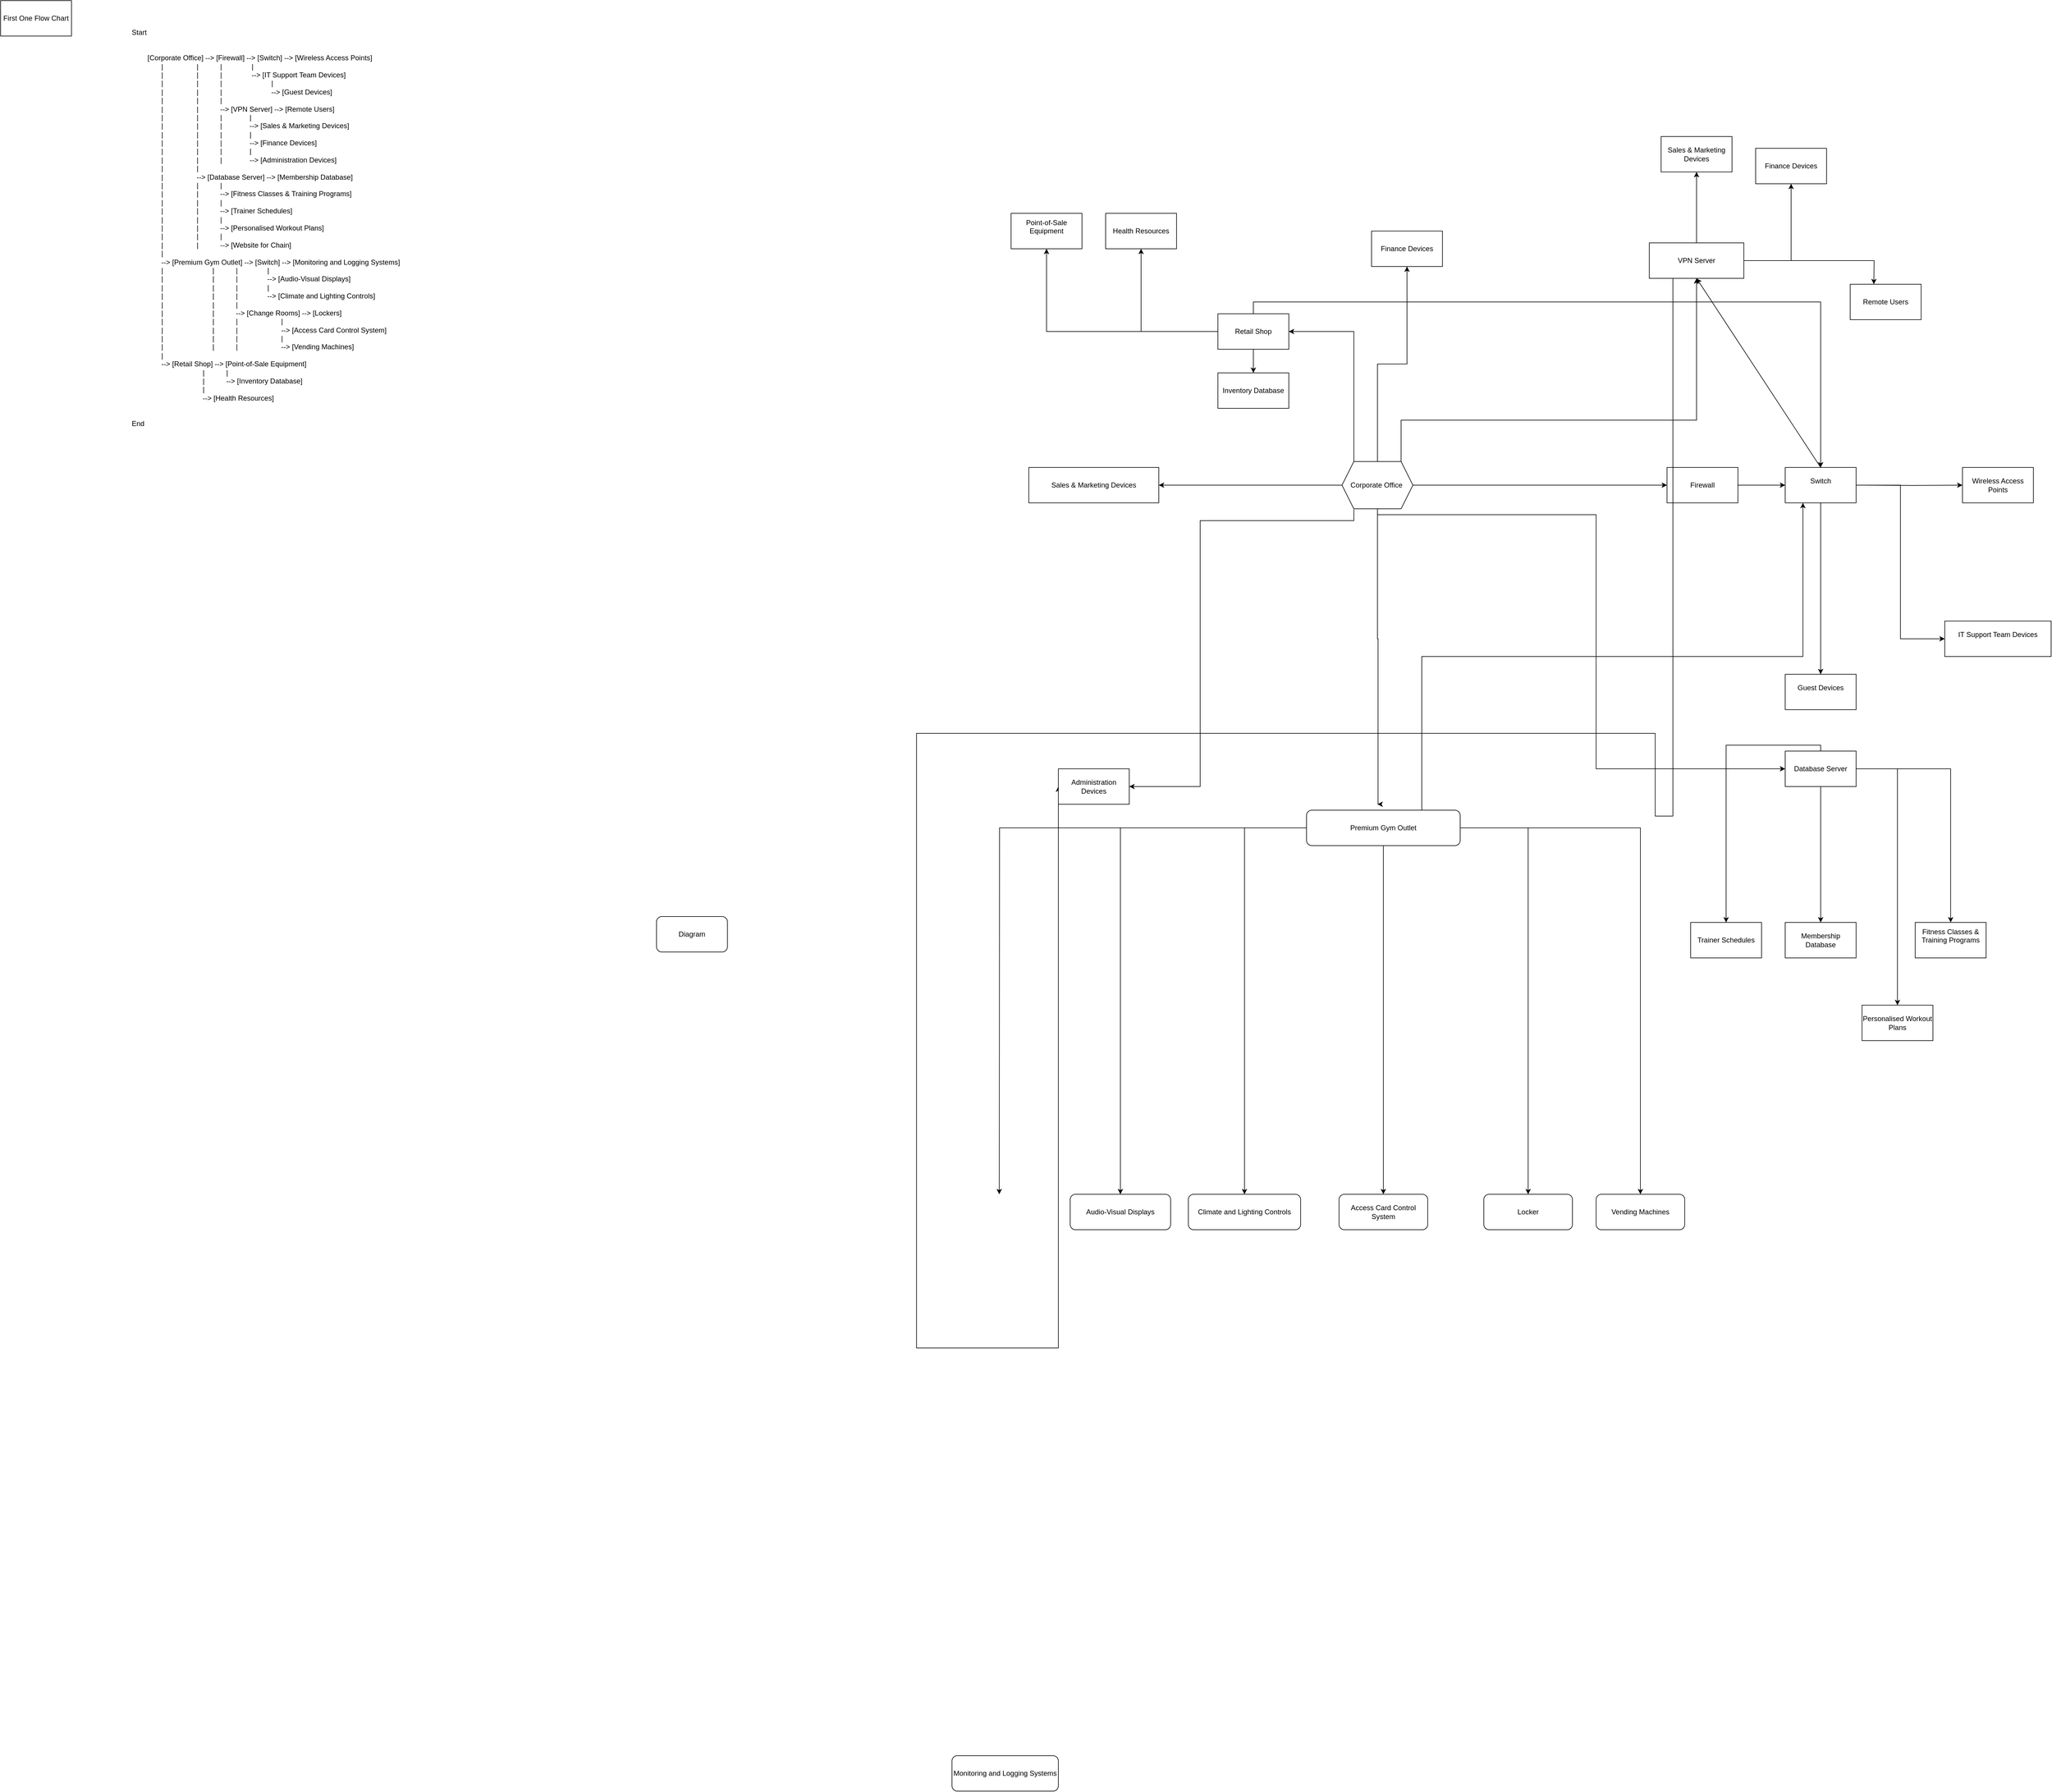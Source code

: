 <mxfile version="24.2.7" type="github">
  <diagram name="Page-1" id="nvy7uOrWsjUSk5zU5eBN">
    <mxGraphModel dx="2868" dy="1572" grid="1" gridSize="10" guides="1" tooltips="1" connect="1" arrows="1" fold="1" page="1" pageScale="1" pageWidth="4681" pageHeight="3300" math="0" shadow="0">
      <root>
        <mxCell id="0" />
        <mxCell id="1" parent="0" />
        <mxCell id="oyg4kVYM0f8zrYxWqMyF-1" value="" style="edgeStyle=orthogonalEdgeStyle;rounded=0;orthogonalLoop=1;jettySize=auto;html=1;" parent="1" source="oyg4kVYM0f8zrYxWqMyF-9" target="oyg4kVYM0f8zrYxWqMyF-11" edge="1">
          <mxGeometry relative="1" as="geometry" />
        </mxCell>
        <mxCell id="oyg4kVYM0f8zrYxWqMyF-2" value="" style="edgeStyle=orthogonalEdgeStyle;rounded=0;orthogonalLoop=1;jettySize=auto;html=1;" parent="1" source="oyg4kVYM0f8zrYxWqMyF-9" target="oyg4kVYM0f8zrYxWqMyF-12" edge="1">
          <mxGeometry relative="1" as="geometry" />
        </mxCell>
        <mxCell id="oyg4kVYM0f8zrYxWqMyF-3" style="edgeStyle=orthogonalEdgeStyle;rounded=0;orthogonalLoop=1;jettySize=auto;html=1;entryX=0.5;entryY=1;entryDx=0;entryDy=0;" parent="1" source="oyg4kVYM0f8zrYxWqMyF-9" target="oyg4kVYM0f8zrYxWqMyF-17" edge="1">
          <mxGeometry relative="1" as="geometry">
            <mxPoint x="2390" y="700" as="targetPoint" />
            <Array as="points">
              <mxPoint x="2430" y="800" />
              <mxPoint x="2930" y="800" />
            </Array>
          </mxGeometry>
        </mxCell>
        <mxCell id="oyg4kVYM0f8zrYxWqMyF-4" value="" style="edgeStyle=orthogonalEdgeStyle;rounded=0;orthogonalLoop=1;jettySize=auto;html=1;exitX=0.167;exitY=1.013;exitDx=0;exitDy=0;exitPerimeter=0;" parent="1" source="oyg4kVYM0f8zrYxWqMyF-9" target="oyg4kVYM0f8zrYxWqMyF-18" edge="1">
          <mxGeometry relative="1" as="geometry">
            <mxPoint x="2350" y="970" as="sourcePoint" />
            <Array as="points">
              <mxPoint x="2350" y="970" />
              <mxPoint x="2090" y="970" />
            </Array>
          </mxGeometry>
        </mxCell>
        <mxCell id="oyg4kVYM0f8zrYxWqMyF-5" value="" style="edgeStyle=orthogonalEdgeStyle;rounded=0;orthogonalLoop=1;jettySize=auto;html=1;" parent="1" source="oyg4kVYM0f8zrYxWqMyF-9" target="oyg4kVYM0f8zrYxWqMyF-23" edge="1">
          <mxGeometry relative="1" as="geometry">
            <Array as="points">
              <mxPoint x="2350" y="650" />
            </Array>
          </mxGeometry>
        </mxCell>
        <mxCell id="oyg4kVYM0f8zrYxWqMyF-6" value="" style="edgeStyle=orthogonalEdgeStyle;rounded=0;orthogonalLoop=1;jettySize=auto;html=1;" parent="1" source="oyg4kVYM0f8zrYxWqMyF-9" target="oyg4kVYM0f8zrYxWqMyF-28" edge="1">
          <mxGeometry relative="1" as="geometry">
            <Array as="points">
              <mxPoint x="2390" y="960" />
              <mxPoint x="2760" y="960" />
            </Array>
          </mxGeometry>
        </mxCell>
        <mxCell id="oyg4kVYM0f8zrYxWqMyF-7" style="edgeStyle=orthogonalEdgeStyle;rounded=0;orthogonalLoop=1;jettySize=auto;html=1;" parent="1" source="oyg4kVYM0f8zrYxWqMyF-9" edge="1">
          <mxGeometry relative="1" as="geometry">
            <mxPoint x="2390" y="1450" as="targetPoint" />
            <Array as="points">
              <mxPoint x="2390" y="1170" />
              <mxPoint x="2391" y="1390" />
            </Array>
          </mxGeometry>
        </mxCell>
        <mxCell id="oyg4kVYM0f8zrYxWqMyF-8" value="" style="edgeStyle=orthogonalEdgeStyle;rounded=0;orthogonalLoop=1;jettySize=auto;html=1;" parent="1" source="oyg4kVYM0f8zrYxWqMyF-9" target="oyg4kVYM0f8zrYxWqMyF-29" edge="1">
          <mxGeometry relative="1" as="geometry" />
        </mxCell>
        <mxCell id="oyg4kVYM0f8zrYxWqMyF-9" value="Corporate Office&amp;nbsp;" style="shape=hexagon;perimeter=hexagonPerimeter2;whiteSpace=wrap;html=1;fixedSize=1;" parent="1" vertex="1">
          <mxGeometry x="2330" y="870" width="120" height="80" as="geometry" />
        </mxCell>
        <mxCell id="oyg4kVYM0f8zrYxWqMyF-10" value="" style="edgeStyle=orthogonalEdgeStyle;rounded=0;orthogonalLoop=1;jettySize=auto;html=1;" parent="1" source="oyg4kVYM0f8zrYxWqMyF-11" target="oyg4kVYM0f8zrYxWqMyF-45" edge="1">
          <mxGeometry relative="1" as="geometry" />
        </mxCell>
        <mxCell id="oyg4kVYM0f8zrYxWqMyF-11" value="Firewall" style="whiteSpace=wrap;html=1;" parent="1" vertex="1">
          <mxGeometry x="2880" y="880" width="120" height="60" as="geometry" />
        </mxCell>
        <mxCell id="oyg4kVYM0f8zrYxWqMyF-12" value="Sales &amp;amp; Marketing Devices" style="whiteSpace=wrap;html=1;" parent="1" vertex="1">
          <mxGeometry x="1800" y="880" width="220" height="60" as="geometry" />
        </mxCell>
        <mxCell id="oyg4kVYM0f8zrYxWqMyF-13" value="" style="edgeStyle=orthogonalEdgeStyle;rounded=0;orthogonalLoop=1;jettySize=auto;html=1;" parent="1" source="oyg4kVYM0f8zrYxWqMyF-17" edge="1">
          <mxGeometry relative="1" as="geometry">
            <mxPoint x="3230" y="570.0" as="targetPoint" />
          </mxGeometry>
        </mxCell>
        <mxCell id="oyg4kVYM0f8zrYxWqMyF-14" value="" style="edgeStyle=orthogonalEdgeStyle;rounded=0;orthogonalLoop=1;jettySize=auto;html=1;" parent="1" source="oyg4kVYM0f8zrYxWqMyF-17" target="oyg4kVYM0f8zrYxWqMyF-51" edge="1">
          <mxGeometry relative="1" as="geometry" />
        </mxCell>
        <mxCell id="oyg4kVYM0f8zrYxWqMyF-15" value="" style="edgeStyle=orthogonalEdgeStyle;rounded=0;orthogonalLoop=1;jettySize=auto;html=1;" parent="1" source="oyg4kVYM0f8zrYxWqMyF-17" target="oyg4kVYM0f8zrYxWqMyF-52" edge="1">
          <mxGeometry relative="1" as="geometry" />
        </mxCell>
        <mxCell id="oyg4kVYM0f8zrYxWqMyF-16" style="edgeStyle=orthogonalEdgeStyle;rounded=0;orthogonalLoop=1;jettySize=auto;html=1;exitX=0.25;exitY=0;exitDx=0;exitDy=0;entryX=0;entryY=0.5;entryDx=0;entryDy=0;" parent="1" source="oyg4kVYM0f8zrYxWqMyF-17" target="oyg4kVYM0f8zrYxWqMyF-18" edge="1">
          <mxGeometry relative="1" as="geometry">
            <Array as="points">
              <mxPoint x="2860" y="1470" />
              <mxPoint x="2860" y="1330" />
              <mxPoint x="1610" y="1330" />
              <mxPoint x="1610" y="2370" />
            </Array>
          </mxGeometry>
        </mxCell>
        <mxCell id="oyg4kVYM0f8zrYxWqMyF-17" value="VPN Server" style="rounded=0;whiteSpace=wrap;html=1;" parent="1" vertex="1">
          <mxGeometry x="2850" y="500" width="160" height="60" as="geometry" />
        </mxCell>
        <mxCell id="oyg4kVYM0f8zrYxWqMyF-18" value="Administration Devices" style="whiteSpace=wrap;html=1;" parent="1" vertex="1">
          <mxGeometry x="1850" y="1390" width="120" height="60" as="geometry" />
        </mxCell>
        <mxCell id="oyg4kVYM0f8zrYxWqMyF-19" value="" style="edgeStyle=orthogonalEdgeStyle;rounded=0;orthogonalLoop=1;jettySize=auto;html=1;" parent="1" source="oyg4kVYM0f8zrYxWqMyF-23" target="oyg4kVYM0f8zrYxWqMyF-59" edge="1">
          <mxGeometry relative="1" as="geometry" />
        </mxCell>
        <mxCell id="oyg4kVYM0f8zrYxWqMyF-20" value="" style="edgeStyle=orthogonalEdgeStyle;rounded=0;orthogonalLoop=1;jettySize=auto;html=1;" parent="1" source="oyg4kVYM0f8zrYxWqMyF-23" target="oyg4kVYM0f8zrYxWqMyF-60" edge="1">
          <mxGeometry relative="1" as="geometry" />
        </mxCell>
        <mxCell id="oyg4kVYM0f8zrYxWqMyF-21" value="" style="edgeStyle=orthogonalEdgeStyle;rounded=0;orthogonalLoop=1;jettySize=auto;html=1;" parent="1" source="oyg4kVYM0f8zrYxWqMyF-23" target="oyg4kVYM0f8zrYxWqMyF-61" edge="1">
          <mxGeometry relative="1" as="geometry" />
        </mxCell>
        <mxCell id="oyg4kVYM0f8zrYxWqMyF-22" style="edgeStyle=orthogonalEdgeStyle;rounded=0;orthogonalLoop=1;jettySize=auto;html=1;entryX=0.5;entryY=0;entryDx=0;entryDy=0;exitX=0.5;exitY=0;exitDx=0;exitDy=0;" parent="1" source="oyg4kVYM0f8zrYxWqMyF-23" target="oyg4kVYM0f8zrYxWqMyF-45" edge="1">
          <mxGeometry relative="1" as="geometry">
            <mxPoint x="2520" y="450" as="targetPoint" />
          </mxGeometry>
        </mxCell>
        <mxCell id="oyg4kVYM0f8zrYxWqMyF-23" value="Retail Shop" style="whiteSpace=wrap;html=1;" parent="1" vertex="1">
          <mxGeometry x="2120" y="620" width="120" height="60" as="geometry" />
        </mxCell>
        <mxCell id="oyg4kVYM0f8zrYxWqMyF-24" value="" style="edgeStyle=orthogonalEdgeStyle;rounded=0;orthogonalLoop=1;jettySize=auto;html=1;" parent="1" source="oyg4kVYM0f8zrYxWqMyF-28" target="oyg4kVYM0f8zrYxWqMyF-38" edge="1">
          <mxGeometry relative="1" as="geometry" />
        </mxCell>
        <mxCell id="oyg4kVYM0f8zrYxWqMyF-25" value="" style="edgeStyle=orthogonalEdgeStyle;rounded=0;orthogonalLoop=1;jettySize=auto;html=1;" parent="1" source="oyg4kVYM0f8zrYxWqMyF-28" target="oyg4kVYM0f8zrYxWqMyF-39" edge="1">
          <mxGeometry relative="1" as="geometry" />
        </mxCell>
        <mxCell id="oyg4kVYM0f8zrYxWqMyF-26" value="" style="edgeStyle=orthogonalEdgeStyle;rounded=0;orthogonalLoop=1;jettySize=auto;html=1;" parent="1" source="oyg4kVYM0f8zrYxWqMyF-28" target="oyg4kVYM0f8zrYxWqMyF-40" edge="1">
          <mxGeometry relative="1" as="geometry">
            <Array as="points">
              <mxPoint x="3140" y="1350" />
              <mxPoint x="2980" y="1350" />
            </Array>
          </mxGeometry>
        </mxCell>
        <mxCell id="oyg4kVYM0f8zrYxWqMyF-27" value="" style="edgeStyle=orthogonalEdgeStyle;rounded=0;orthogonalLoop=1;jettySize=auto;html=1;" parent="1" source="oyg4kVYM0f8zrYxWqMyF-28" target="oyg4kVYM0f8zrYxWqMyF-41" edge="1">
          <mxGeometry relative="1" as="geometry" />
        </mxCell>
        <mxCell id="oyg4kVYM0f8zrYxWqMyF-28" value="Database Server" style="whiteSpace=wrap;html=1;" parent="1" vertex="1">
          <mxGeometry x="3080" y="1360" width="120" height="60" as="geometry" />
        </mxCell>
        <mxCell id="oyg4kVYM0f8zrYxWqMyF-29" value="Finance Devices" style="whiteSpace=wrap;html=1;" parent="1" vertex="1">
          <mxGeometry x="2380" y="480" width="120" height="60" as="geometry" />
        </mxCell>
        <mxCell id="oyg4kVYM0f8zrYxWqMyF-30" style="edgeStyle=orthogonalEdgeStyle;rounded=0;orthogonalLoop=1;jettySize=auto;html=1;exitX=0.75;exitY=0;exitDx=0;exitDy=0;entryX=0.25;entryY=1;entryDx=0;entryDy=0;" parent="1" source="oyg4kVYM0f8zrYxWqMyF-37" target="oyg4kVYM0f8zrYxWqMyF-45" edge="1">
          <mxGeometry relative="1" as="geometry" />
        </mxCell>
        <mxCell id="oyg4kVYM0f8zrYxWqMyF-31" value="" style="edgeStyle=orthogonalEdgeStyle;rounded=0;orthogonalLoop=1;jettySize=auto;html=1;" parent="1" source="oyg4kVYM0f8zrYxWqMyF-37" edge="1">
          <mxGeometry relative="1" as="geometry">
            <mxPoint x="1750" y="2110" as="targetPoint" />
          </mxGeometry>
        </mxCell>
        <mxCell id="oyg4kVYM0f8zrYxWqMyF-32" value="" style="edgeStyle=orthogonalEdgeStyle;rounded=0;orthogonalLoop=1;jettySize=auto;html=1;" parent="1" source="oyg4kVYM0f8zrYxWqMyF-37" target="oyg4kVYM0f8zrYxWqMyF-54" edge="1">
          <mxGeometry relative="1" as="geometry" />
        </mxCell>
        <mxCell id="oyg4kVYM0f8zrYxWqMyF-33" value="" style="edgeStyle=orthogonalEdgeStyle;rounded=0;orthogonalLoop=1;jettySize=auto;html=1;" parent="1" source="oyg4kVYM0f8zrYxWqMyF-37" target="oyg4kVYM0f8zrYxWqMyF-55" edge="1">
          <mxGeometry relative="1" as="geometry" />
        </mxCell>
        <mxCell id="oyg4kVYM0f8zrYxWqMyF-34" value="" style="edgeStyle=orthogonalEdgeStyle;rounded=0;orthogonalLoop=1;jettySize=auto;html=1;" parent="1" source="oyg4kVYM0f8zrYxWqMyF-37" target="oyg4kVYM0f8zrYxWqMyF-56" edge="1">
          <mxGeometry relative="1" as="geometry" />
        </mxCell>
        <mxCell id="oyg4kVYM0f8zrYxWqMyF-35" value="" style="edgeStyle=orthogonalEdgeStyle;rounded=0;orthogonalLoop=1;jettySize=auto;html=1;" parent="1" source="oyg4kVYM0f8zrYxWqMyF-37" target="oyg4kVYM0f8zrYxWqMyF-57" edge="1">
          <mxGeometry relative="1" as="geometry" />
        </mxCell>
        <mxCell id="oyg4kVYM0f8zrYxWqMyF-36" value="" style="edgeStyle=orthogonalEdgeStyle;rounded=0;orthogonalLoop=1;jettySize=auto;html=1;" parent="1" source="oyg4kVYM0f8zrYxWqMyF-37" target="oyg4kVYM0f8zrYxWqMyF-58" edge="1">
          <mxGeometry relative="1" as="geometry" />
        </mxCell>
        <mxCell id="oyg4kVYM0f8zrYxWqMyF-37" value="Premium Gym Outlet" style="rounded=1;whiteSpace=wrap;html=1;" parent="1" vertex="1">
          <mxGeometry x="2270" y="1460" width="260" height="60" as="geometry" />
        </mxCell>
        <mxCell id="oyg4kVYM0f8zrYxWqMyF-38" value="Membership Database" style="whiteSpace=wrap;html=1;" parent="1" vertex="1">
          <mxGeometry x="3080" y="1650" width="120" height="60" as="geometry" />
        </mxCell>
        <mxCell id="oyg4kVYM0f8zrYxWqMyF-39" value="&lt;div&gt;Fitness Classes &amp;amp; Training Programs&lt;/div&gt;&lt;div&gt;&lt;br&gt;&lt;/div&gt;" style="whiteSpace=wrap;html=1;" parent="1" vertex="1">
          <mxGeometry x="3300" y="1650" width="120" height="60" as="geometry" />
        </mxCell>
        <mxCell id="oyg4kVYM0f8zrYxWqMyF-40" value="Trainer Schedules" style="whiteSpace=wrap;html=1;" parent="1" vertex="1">
          <mxGeometry x="2920" y="1650" width="120" height="60" as="geometry" />
        </mxCell>
        <mxCell id="oyg4kVYM0f8zrYxWqMyF-41" value="Personalised Workout Plans" style="whiteSpace=wrap;html=1;" parent="1" vertex="1">
          <mxGeometry x="3210" y="1790" width="120" height="60" as="geometry" />
        </mxCell>
        <mxCell id="oyg4kVYM0f8zrYxWqMyF-42" value="" style="edgeStyle=orthogonalEdgeStyle;rounded=0;orthogonalLoop=1;jettySize=auto;html=1;" parent="1" target="oyg4kVYM0f8zrYxWqMyF-46" edge="1">
          <mxGeometry relative="1" as="geometry">
            <mxPoint x="3210" y="910" as="sourcePoint" />
          </mxGeometry>
        </mxCell>
        <mxCell id="oyg4kVYM0f8zrYxWqMyF-43" value="" style="edgeStyle=orthogonalEdgeStyle;rounded=0;orthogonalLoop=1;jettySize=auto;html=1;entryX=0;entryY=0.5;entryDx=0;entryDy=0;" parent="1" source="oyg4kVYM0f8zrYxWqMyF-45" target="oyg4kVYM0f8zrYxWqMyF-47" edge="1">
          <mxGeometry relative="1" as="geometry">
            <mxPoint x="3170" y="1100" as="targetPoint" />
          </mxGeometry>
        </mxCell>
        <mxCell id="oyg4kVYM0f8zrYxWqMyF-44" value="" style="edgeStyle=orthogonalEdgeStyle;rounded=0;orthogonalLoop=1;jettySize=auto;html=1;" parent="1" source="oyg4kVYM0f8zrYxWqMyF-45" target="oyg4kVYM0f8zrYxWqMyF-48" edge="1">
          <mxGeometry relative="1" as="geometry" />
        </mxCell>
        <mxCell id="oyg4kVYM0f8zrYxWqMyF-45" value="&lt;div&gt;Switch&lt;/div&gt;&lt;div&gt;&lt;br&gt;&lt;/div&gt;" style="whiteSpace=wrap;html=1;" parent="1" vertex="1">
          <mxGeometry x="3080" y="880" width="120" height="60" as="geometry" />
        </mxCell>
        <mxCell id="oyg4kVYM0f8zrYxWqMyF-46" value="Wireless Access Points" style="whiteSpace=wrap;html=1;" parent="1" vertex="1">
          <mxGeometry x="3380" y="880" width="120" height="60" as="geometry" />
        </mxCell>
        <mxCell id="oyg4kVYM0f8zrYxWqMyF-47" value="&lt;div&gt;IT Support Team Devices&lt;/div&gt;&lt;div&gt;&lt;br&gt;&lt;/div&gt;" style="whiteSpace=wrap;html=1;" parent="1" vertex="1">
          <mxGeometry x="3350" y="1140" width="180" height="60" as="geometry" />
        </mxCell>
        <mxCell id="oyg4kVYM0f8zrYxWqMyF-48" value="&lt;div&gt;Guest Devices&lt;/div&gt;&lt;div&gt;&lt;br&gt;&lt;/div&gt;" style="whiteSpace=wrap;html=1;" parent="1" vertex="1">
          <mxGeometry x="3080" y="1230" width="120" height="60" as="geometry" />
        </mxCell>
        <mxCell id="oyg4kVYM0f8zrYxWqMyF-49" value="" style="endArrow=classic;html=1;rounded=0;entryX=0.5;entryY=1;entryDx=0;entryDy=0;" parent="1" target="oyg4kVYM0f8zrYxWqMyF-17" edge="1">
          <mxGeometry width="50" height="50" relative="1" as="geometry">
            <mxPoint x="3140" y="880" as="sourcePoint" />
            <mxPoint x="3190" y="830" as="targetPoint" />
          </mxGeometry>
        </mxCell>
        <mxCell id="oyg4kVYM0f8zrYxWqMyF-50" value="Remote Users" style="whiteSpace=wrap;html=1;rounded=0;" parent="1" vertex="1">
          <mxGeometry x="3190" y="570" width="120" height="60" as="geometry" />
        </mxCell>
        <mxCell id="oyg4kVYM0f8zrYxWqMyF-51" value="Sales &amp;amp; Marketing Devices" style="whiteSpace=wrap;html=1;rounded=0;" parent="1" vertex="1">
          <mxGeometry x="2870" y="320" width="120" height="60" as="geometry" />
        </mxCell>
        <mxCell id="oyg4kVYM0f8zrYxWqMyF-52" value="Finance Devices" style="whiteSpace=wrap;html=1;rounded=0;" parent="1" vertex="1">
          <mxGeometry x="3030" y="340" width="120" height="60" as="geometry" />
        </mxCell>
        <mxCell id="oyg4kVYM0f8zrYxWqMyF-53" value="Monitoring and Logging Systems" style="rounded=1;whiteSpace=wrap;html=1;" parent="1" vertex="1">
          <mxGeometry x="1670" y="3060" width="180" height="60" as="geometry" />
        </mxCell>
        <mxCell id="oyg4kVYM0f8zrYxWqMyF-54" value="Audio-Visual Displays" style="rounded=1;whiteSpace=wrap;html=1;" parent="1" vertex="1">
          <mxGeometry x="1870" y="2110" width="170" height="60" as="geometry" />
        </mxCell>
        <mxCell id="oyg4kVYM0f8zrYxWqMyF-55" value="Climate and Lighting Controls" style="rounded=1;whiteSpace=wrap;html=1;" parent="1" vertex="1">
          <mxGeometry x="2070" y="2110" width="190" height="60" as="geometry" />
        </mxCell>
        <mxCell id="oyg4kVYM0f8zrYxWqMyF-56" value="Vending Machines" style="rounded=1;whiteSpace=wrap;html=1;" parent="1" vertex="1">
          <mxGeometry x="2760" y="2110" width="150" height="60" as="geometry" />
        </mxCell>
        <mxCell id="oyg4kVYM0f8zrYxWqMyF-57" value="Access Card Control System" style="rounded=1;whiteSpace=wrap;html=1;" parent="1" vertex="1">
          <mxGeometry x="2325" y="2110" width="150" height="60" as="geometry" />
        </mxCell>
        <mxCell id="oyg4kVYM0f8zrYxWqMyF-58" value="Locker" style="rounded=1;whiteSpace=wrap;html=1;" parent="1" vertex="1">
          <mxGeometry x="2570" y="2110" width="150" height="60" as="geometry" />
        </mxCell>
        <mxCell id="oyg4kVYM0f8zrYxWqMyF-59" value="&lt;div&gt;Point-of-Sale Equipment&lt;/div&gt;&lt;div&gt;&lt;br&gt;&lt;/div&gt;" style="whiteSpace=wrap;html=1;" parent="1" vertex="1">
          <mxGeometry x="1770" y="450" width="120" height="60" as="geometry" />
        </mxCell>
        <mxCell id="oyg4kVYM0f8zrYxWqMyF-60" value="Health Resources" style="whiteSpace=wrap;html=1;" parent="1" vertex="1">
          <mxGeometry x="1930" y="450" width="120" height="60" as="geometry" />
        </mxCell>
        <mxCell id="oyg4kVYM0f8zrYxWqMyF-61" value="Inventory Database" style="whiteSpace=wrap;html=1;" parent="1" vertex="1">
          <mxGeometry x="2120" y="720" width="120" height="60" as="geometry" />
        </mxCell>
        <mxCell id="IWXuYZh5foMTDY3Y45h4-1" value="Start&#xa;&#xa;&#xa;        [Corporate Office] --&gt; [Firewall] --&gt; [Switch] --&gt; [Wireless Access Points]&#xa;               |                 |           |               |&#xa;               |                 |           |               --&gt; [IT Support Team Devices]&#xa;               |                 |           |                         |&#xa;               |                 |           |                         --&gt; [Guest Devices]&#xa;               |                 |           |&#xa;               |                 |           --&gt; [VPN Server] --&gt; [Remote Users]&#xa;               |                 |           |              |&#xa;               |                 |           |              --&gt; [Sales &amp; Marketing Devices]&#xa;               |                 |           |              |&#xa;               |                 |           |              --&gt; [Finance Devices]&#xa;               |                 |           |              |&#xa;               |                 |           |              --&gt; [Administration Devices]&#xa;               |                 |&#xa;               |                 --&gt; [Database Server] --&gt; [Membership Database]&#xa;               |                 |           |&#xa;               |                 |           --&gt; [Fitness Classes &amp; Training Programs]&#xa;               |                 |           |&#xa;               |                 |           --&gt; [Trainer Schedules]&#xa;               |                 |           |&#xa;               |                 |           --&gt; [Personalised Workout Plans]&#xa;               |                 |           |&#xa;               |                 |           --&gt; [Website for Chain]&#xa;               |&#xa;               --&gt; [Premium Gym Outlet] --&gt; [Switch] --&gt; [Monitoring and Logging Systems]&#xa;               |                         |           |               |&#xa;               |                         |           |               --&gt; [Audio-Visual Displays]&#xa;               |                         |           |               |&#xa;               |                         |           |               --&gt; [Climate and Lighting Controls]&#xa;               |                         |           |&#xa;               |                         |           --&gt; [Change Rooms] --&gt; [Lockers]&#xa;               |                         |           |                      |&#xa;               |                         |           |                      --&gt; [Access Card Control System]&#xa;               |                         |           |                      |&#xa;               |                         |           |                      --&gt; [Vending Machines]&#xa;               |&#xa;               --&gt; [Retail Shop] --&gt; [Point-of-Sale Equipment]&#xa;                                    |           |&#xa;                                    |           --&gt; [Inventory Database]&#xa;                                    |&#xa;                                    --&gt; [Health Resources]&#xa;&#xa;&#xa;End" style="text;whiteSpace=wrap;" vertex="1" parent="1">
          <mxGeometry x="280" y="130" width="920" height="1070" as="geometry" />
        </mxCell>
        <mxCell id="IWXuYZh5foMTDY3Y45h4-2" value="First One Flow Chart" style="rounded=0;whiteSpace=wrap;html=1;" vertex="1" parent="1">
          <mxGeometry x="60" y="90" width="120" height="60" as="geometry" />
        </mxCell>
        <mxCell id="IWXuYZh5foMTDY3Y45h4-3" value="Diagram" style="rounded=1;whiteSpace=wrap;html=1;" vertex="1" parent="1">
          <mxGeometry x="1170" y="1640" width="120" height="60" as="geometry" />
        </mxCell>
      </root>
    </mxGraphModel>
  </diagram>
</mxfile>
